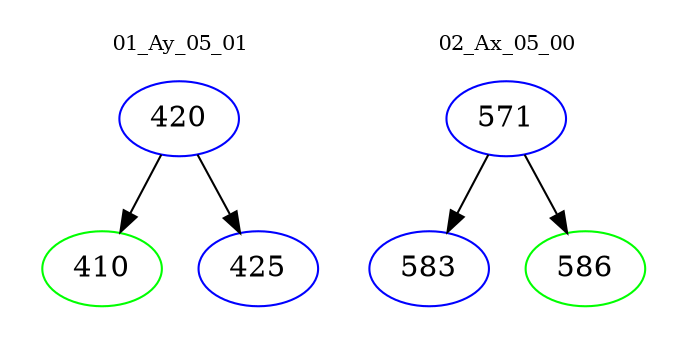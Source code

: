 digraph{
subgraph cluster_0 {
color = white
label = "01_Ay_05_01";
fontsize=10;
T0_420 [label="420", color="blue"]
T0_420 -> T0_410 [color="black"]
T0_410 [label="410", color="green"]
T0_420 -> T0_425 [color="black"]
T0_425 [label="425", color="blue"]
}
subgraph cluster_1 {
color = white
label = "02_Ax_05_00";
fontsize=10;
T1_571 [label="571", color="blue"]
T1_571 -> T1_583 [color="black"]
T1_583 [label="583", color="blue"]
T1_571 -> T1_586 [color="black"]
T1_586 [label="586", color="green"]
}
}
